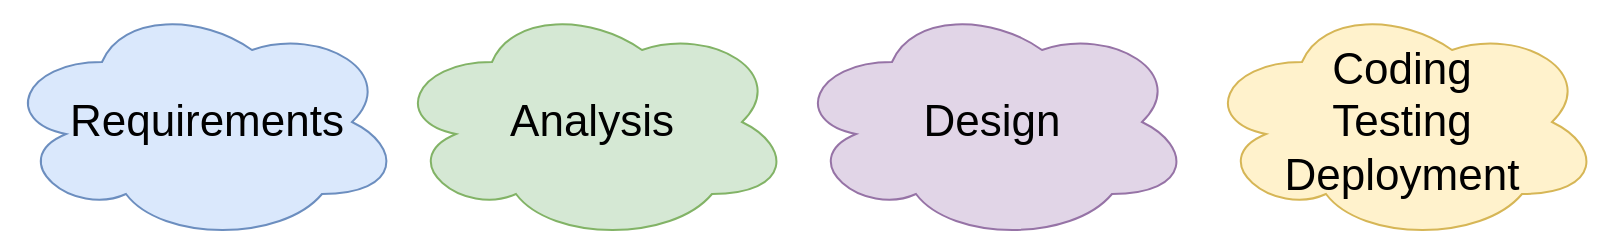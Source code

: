 <mxfile version="10.7.7" type="google"><diagram id="GnkJDhEkz5a-p9ZFHqT3" name="Page-1"><mxGraphModel dx="1287" dy="787" grid="1" gridSize="10" guides="1" tooltips="1" connect="1" arrows="1" fold="1" page="1" pageScale="1" pageWidth="1100" pageHeight="850" math="0" shadow="0"><root><mxCell id="0"/><mxCell id="1" parent="0"/><mxCell id="AgyUroNf17R1rrgsSikX-1" value="Requirements" style="ellipse;shape=cloud;whiteSpace=wrap;html=1;fontSize=22;spacingLeft=5;fillColor=#dae8fc;strokeColor=#6c8ebf;" vertex="1" parent="1"><mxGeometry x="225" y="560" width="200" height="120" as="geometry"/></mxCell><mxCell id="AgyUroNf17R1rrgsSikX-2" value="Analysis" style="ellipse;shape=cloud;whiteSpace=wrap;html=1;fontSize=22;fillColor=#d5e8d4;strokeColor=#82b366;" vertex="1" parent="1"><mxGeometry x="420" y="560" width="200" height="120" as="geometry"/></mxCell><mxCell id="AgyUroNf17R1rrgsSikX-3" value="Design" style="ellipse;shape=cloud;whiteSpace=wrap;html=1;fontSize=22;fillColor=#e1d5e7;strokeColor=#9673a6;" vertex="1" parent="1"><mxGeometry x="620" y="560" width="200" height="120" as="geometry"/></mxCell><mxCell id="AgyUroNf17R1rrgsSikX-4" value="Coding &lt;br&gt;Testing &lt;br&gt;Deployment" style="ellipse;shape=cloud;whiteSpace=wrap;html=1;fontSize=22;fillColor=#fff2cc;strokeColor=#d6b656;" vertex="1" parent="1"><mxGeometry x="825" y="560" width="200" height="120" as="geometry"/></mxCell></root></mxGraphModel></diagram></mxfile>